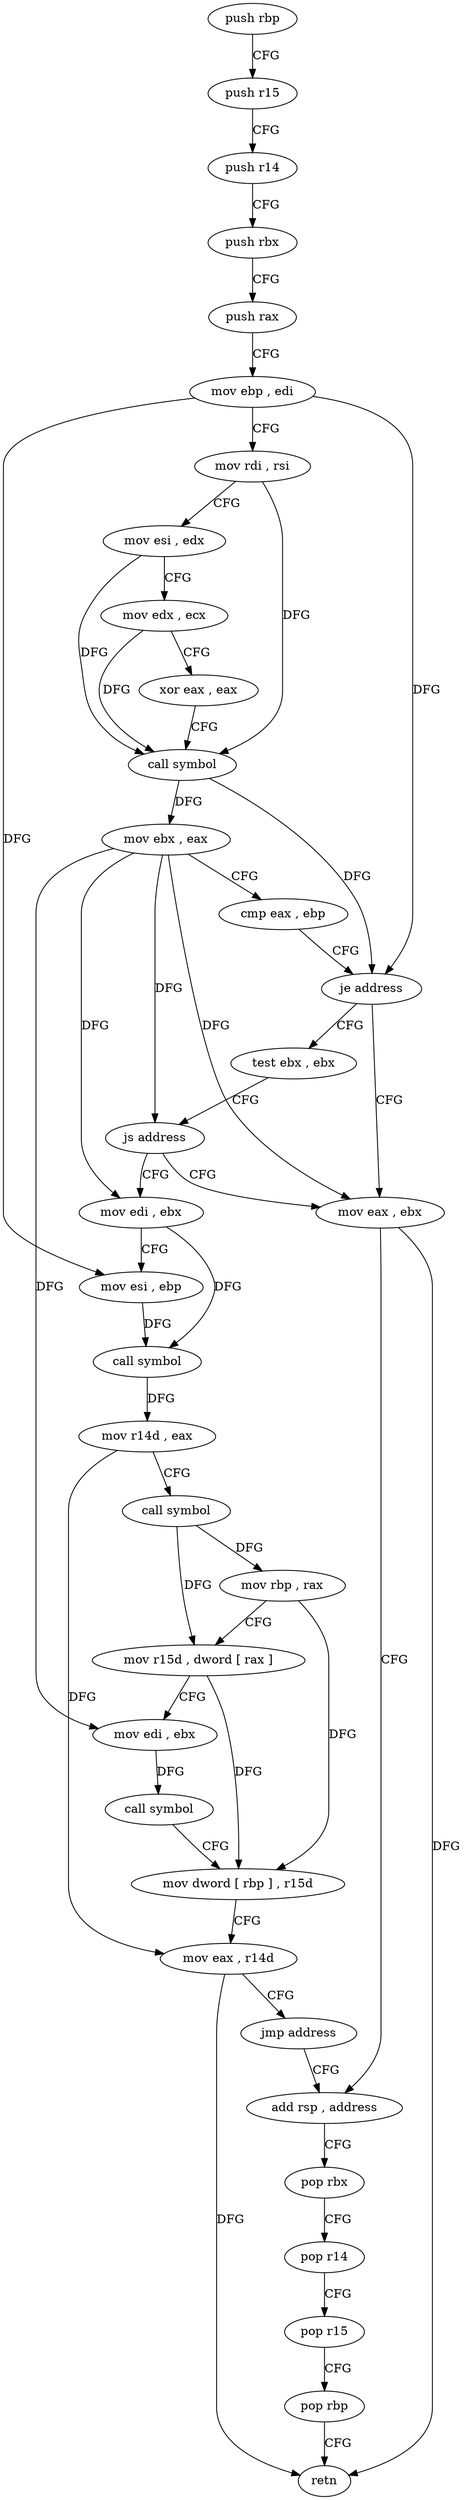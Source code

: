 digraph "func" {
"4217488" [label = "push rbp" ]
"4217489" [label = "push r15" ]
"4217491" [label = "push r14" ]
"4217493" [label = "push rbx" ]
"4217494" [label = "push rax" ]
"4217495" [label = "mov ebp , edi" ]
"4217497" [label = "mov rdi , rsi" ]
"4217500" [label = "mov esi , edx" ]
"4217502" [label = "mov edx , ecx" ]
"4217504" [label = "xor eax , eax" ]
"4217506" [label = "call symbol" ]
"4217511" [label = "mov ebx , eax" ]
"4217513" [label = "cmp eax , ebp" ]
"4217515" [label = "je address" ]
"4217560" [label = "mov eax , ebx" ]
"4217517" [label = "test ebx , ebx" ]
"4217562" [label = "add rsp , address" ]
"4217519" [label = "js address" ]
"4217521" [label = "mov edi , ebx" ]
"4217523" [label = "mov esi , ebp" ]
"4217525" [label = "call symbol" ]
"4217530" [label = "mov r14d , eax" ]
"4217533" [label = "call symbol" ]
"4217538" [label = "mov rbp , rax" ]
"4217541" [label = "mov r15d , dword [ rax ]" ]
"4217544" [label = "mov edi , ebx" ]
"4217546" [label = "call symbol" ]
"4217551" [label = "mov dword [ rbp ] , r15d" ]
"4217555" [label = "mov eax , r14d" ]
"4217558" [label = "jmp address" ]
"4217566" [label = "pop rbx" ]
"4217567" [label = "pop r14" ]
"4217569" [label = "pop r15" ]
"4217571" [label = "pop rbp" ]
"4217572" [label = "retn" ]
"4217488" -> "4217489" [ label = "CFG" ]
"4217489" -> "4217491" [ label = "CFG" ]
"4217491" -> "4217493" [ label = "CFG" ]
"4217493" -> "4217494" [ label = "CFG" ]
"4217494" -> "4217495" [ label = "CFG" ]
"4217495" -> "4217497" [ label = "CFG" ]
"4217495" -> "4217515" [ label = "DFG" ]
"4217495" -> "4217523" [ label = "DFG" ]
"4217497" -> "4217500" [ label = "CFG" ]
"4217497" -> "4217506" [ label = "DFG" ]
"4217500" -> "4217502" [ label = "CFG" ]
"4217500" -> "4217506" [ label = "DFG" ]
"4217502" -> "4217504" [ label = "CFG" ]
"4217502" -> "4217506" [ label = "DFG" ]
"4217504" -> "4217506" [ label = "CFG" ]
"4217506" -> "4217511" [ label = "DFG" ]
"4217506" -> "4217515" [ label = "DFG" ]
"4217511" -> "4217513" [ label = "CFG" ]
"4217511" -> "4217560" [ label = "DFG" ]
"4217511" -> "4217519" [ label = "DFG" ]
"4217511" -> "4217521" [ label = "DFG" ]
"4217511" -> "4217544" [ label = "DFG" ]
"4217513" -> "4217515" [ label = "CFG" ]
"4217515" -> "4217560" [ label = "CFG" ]
"4217515" -> "4217517" [ label = "CFG" ]
"4217560" -> "4217562" [ label = "CFG" ]
"4217560" -> "4217572" [ label = "DFG" ]
"4217517" -> "4217519" [ label = "CFG" ]
"4217562" -> "4217566" [ label = "CFG" ]
"4217519" -> "4217560" [ label = "CFG" ]
"4217519" -> "4217521" [ label = "CFG" ]
"4217521" -> "4217523" [ label = "CFG" ]
"4217521" -> "4217525" [ label = "DFG" ]
"4217523" -> "4217525" [ label = "DFG" ]
"4217525" -> "4217530" [ label = "DFG" ]
"4217530" -> "4217533" [ label = "CFG" ]
"4217530" -> "4217555" [ label = "DFG" ]
"4217533" -> "4217538" [ label = "DFG" ]
"4217533" -> "4217541" [ label = "DFG" ]
"4217538" -> "4217541" [ label = "CFG" ]
"4217538" -> "4217551" [ label = "DFG" ]
"4217541" -> "4217544" [ label = "CFG" ]
"4217541" -> "4217551" [ label = "DFG" ]
"4217544" -> "4217546" [ label = "DFG" ]
"4217546" -> "4217551" [ label = "CFG" ]
"4217551" -> "4217555" [ label = "CFG" ]
"4217555" -> "4217558" [ label = "CFG" ]
"4217555" -> "4217572" [ label = "DFG" ]
"4217558" -> "4217562" [ label = "CFG" ]
"4217566" -> "4217567" [ label = "CFG" ]
"4217567" -> "4217569" [ label = "CFG" ]
"4217569" -> "4217571" [ label = "CFG" ]
"4217571" -> "4217572" [ label = "CFG" ]
}
